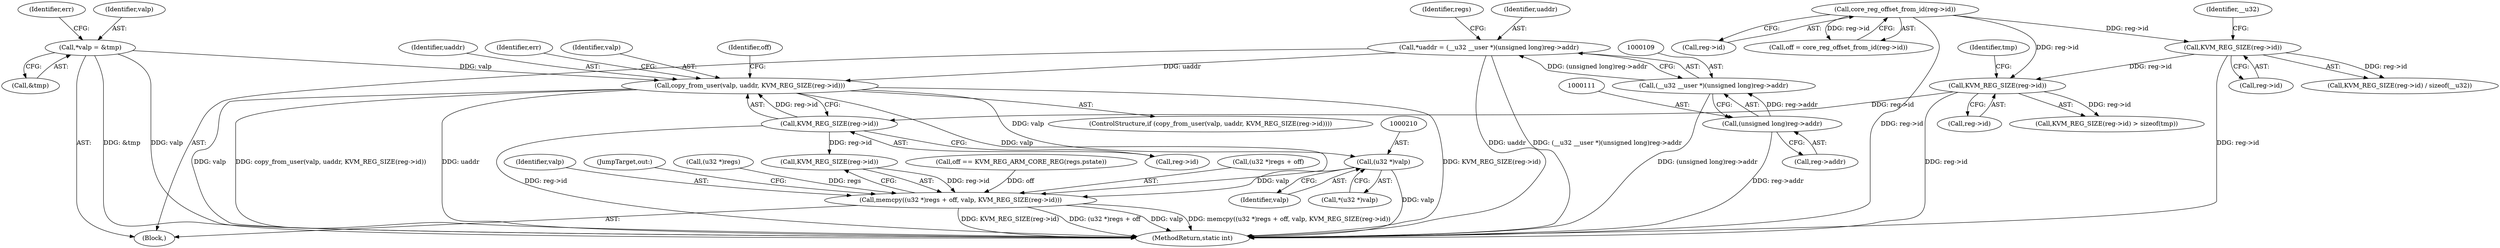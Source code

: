 digraph "1_linux_2a3f93459d689d990b3ecfbe782fec89b97d3279@API" {
"1000183" [label="(Call,copy_from_user(valp, uaddr, KVM_REG_SIZE(reg->id)))"];
"1000131" [label="(Call,*valp = &tmp)"];
"1000106" [label="(Call,*uaddr = (__u32 __user *)(unsigned long)reg->addr)"];
"1000108" [label="(Call,(__u32 __user *)(unsigned long)reg->addr)"];
"1000110" [label="(Call,(unsigned long)reg->addr)"];
"1000186" [label="(Call,KVM_REG_SIZE(reg->id))"];
"1000173" [label="(Call,KVM_REG_SIZE(reg->id))"];
"1000142" [label="(Call,core_reg_offset_from_id(reg->id))"];
"1000155" [label="(Call,KVM_REG_SIZE(reg->id))"];
"1000209" [label="(Call,(u32 *)valp)"];
"1000232" [label="(Call,memcpy((u32 *)regs + off, valp, KVM_REG_SIZE(reg->id)))"];
"1000209" [label="(Call,(u32 *)valp)"];
"1000133" [label="(Call,&tmp)"];
"1000173" [label="(Call,KVM_REG_SIZE(reg->id))"];
"1000143" [label="(Call,reg->id)"];
"1000192" [label="(Identifier,err)"];
"1000239" [label="(Call,KVM_REG_SIZE(reg->id))"];
"1000156" [label="(Call,reg->id)"];
"1000186" [label="(Call,KVM_REG_SIZE(reg->id))"];
"1000184" [label="(Identifier,valp)"];
"1000155" [label="(Call,KVM_REG_SIZE(reg->id))"];
"1000182" [label="(ControlStructure,if (copy_from_user(valp, uaddr, KVM_REG_SIZE(reg->id))))"];
"1000174" [label="(Call,reg->id)"];
"1000198" [label="(Identifier,off)"];
"1000142" [label="(Call,core_reg_offset_from_id(reg->id))"];
"1000140" [label="(Call,off = core_reg_offset_from_id(reg->id))"];
"1000110" [label="(Call,(unsigned long)reg->addr)"];
"1000187" [label="(Call,reg->id)"];
"1000211" [label="(Identifier,valp)"];
"1000234" [label="(Call,(u32 *)regs)"];
"1000138" [label="(Identifier,err)"];
"1000183" [label="(Call,copy_from_user(valp, uaddr, KVM_REG_SIZE(reg->id)))"];
"1000108" [label="(Call,(__u32 __user *)(unsigned long)reg->addr)"];
"1000178" [label="(Identifier,tmp)"];
"1000197" [label="(Call,off == KVM_REG_ARM_CORE_REG(regs.pstate))"];
"1000117" [label="(Identifier,regs)"];
"1000233" [label="(Call,(u32 *)regs + off)"];
"1000107" [label="(Identifier,uaddr)"];
"1000106" [label="(Call,*uaddr = (__u32 __user *)(unsigned long)reg->addr)"];
"1000112" [label="(Call,reg->addr)"];
"1000238" [label="(Identifier,valp)"];
"1000132" [label="(Identifier,valp)"];
"1000232" [label="(Call,memcpy((u32 *)regs + off, valp, KVM_REG_SIZE(reg->id)))"];
"1000243" [label="(JumpTarget,out:)"];
"1000154" [label="(Call,KVM_REG_SIZE(reg->id) / sizeof(__u32))"];
"1000208" [label="(Call,*(u32 *)valp)"];
"1000172" [label="(Call,KVM_REG_SIZE(reg->id) > sizeof(tmp))"];
"1000246" [label="(MethodReturn,static int)"];
"1000160" [label="(Identifier,__u32)"];
"1000131" [label="(Call,*valp = &tmp)"];
"1000104" [label="(Block,)"];
"1000185" [label="(Identifier,uaddr)"];
"1000183" -> "1000182"  [label="AST: "];
"1000183" -> "1000186"  [label="CFG: "];
"1000184" -> "1000183"  [label="AST: "];
"1000185" -> "1000183"  [label="AST: "];
"1000186" -> "1000183"  [label="AST: "];
"1000192" -> "1000183"  [label="CFG: "];
"1000198" -> "1000183"  [label="CFG: "];
"1000183" -> "1000246"  [label="DDG: uaddr"];
"1000183" -> "1000246"  [label="DDG: KVM_REG_SIZE(reg->id)"];
"1000183" -> "1000246"  [label="DDG: valp"];
"1000183" -> "1000246"  [label="DDG: copy_from_user(valp, uaddr, KVM_REG_SIZE(reg->id))"];
"1000131" -> "1000183"  [label="DDG: valp"];
"1000106" -> "1000183"  [label="DDG: uaddr"];
"1000186" -> "1000183"  [label="DDG: reg->id"];
"1000183" -> "1000209"  [label="DDG: valp"];
"1000183" -> "1000232"  [label="DDG: valp"];
"1000131" -> "1000104"  [label="AST: "];
"1000131" -> "1000133"  [label="CFG: "];
"1000132" -> "1000131"  [label="AST: "];
"1000133" -> "1000131"  [label="AST: "];
"1000138" -> "1000131"  [label="CFG: "];
"1000131" -> "1000246"  [label="DDG: valp"];
"1000131" -> "1000246"  [label="DDG: &tmp"];
"1000106" -> "1000104"  [label="AST: "];
"1000106" -> "1000108"  [label="CFG: "];
"1000107" -> "1000106"  [label="AST: "];
"1000108" -> "1000106"  [label="AST: "];
"1000117" -> "1000106"  [label="CFG: "];
"1000106" -> "1000246"  [label="DDG: (__u32 __user *)(unsigned long)reg->addr"];
"1000106" -> "1000246"  [label="DDG: uaddr"];
"1000108" -> "1000106"  [label="DDG: (unsigned long)reg->addr"];
"1000108" -> "1000110"  [label="CFG: "];
"1000109" -> "1000108"  [label="AST: "];
"1000110" -> "1000108"  [label="AST: "];
"1000108" -> "1000246"  [label="DDG: (unsigned long)reg->addr"];
"1000110" -> "1000108"  [label="DDG: reg->addr"];
"1000110" -> "1000112"  [label="CFG: "];
"1000111" -> "1000110"  [label="AST: "];
"1000112" -> "1000110"  [label="AST: "];
"1000110" -> "1000246"  [label="DDG: reg->addr"];
"1000186" -> "1000187"  [label="CFG: "];
"1000187" -> "1000186"  [label="AST: "];
"1000186" -> "1000246"  [label="DDG: reg->id"];
"1000173" -> "1000186"  [label="DDG: reg->id"];
"1000186" -> "1000239"  [label="DDG: reg->id"];
"1000173" -> "1000172"  [label="AST: "];
"1000173" -> "1000174"  [label="CFG: "];
"1000174" -> "1000173"  [label="AST: "];
"1000178" -> "1000173"  [label="CFG: "];
"1000173" -> "1000246"  [label="DDG: reg->id"];
"1000173" -> "1000172"  [label="DDG: reg->id"];
"1000142" -> "1000173"  [label="DDG: reg->id"];
"1000155" -> "1000173"  [label="DDG: reg->id"];
"1000142" -> "1000140"  [label="AST: "];
"1000142" -> "1000143"  [label="CFG: "];
"1000143" -> "1000142"  [label="AST: "];
"1000140" -> "1000142"  [label="CFG: "];
"1000142" -> "1000246"  [label="DDG: reg->id"];
"1000142" -> "1000140"  [label="DDG: reg->id"];
"1000142" -> "1000155"  [label="DDG: reg->id"];
"1000155" -> "1000154"  [label="AST: "];
"1000155" -> "1000156"  [label="CFG: "];
"1000156" -> "1000155"  [label="AST: "];
"1000160" -> "1000155"  [label="CFG: "];
"1000155" -> "1000246"  [label="DDG: reg->id"];
"1000155" -> "1000154"  [label="DDG: reg->id"];
"1000209" -> "1000208"  [label="AST: "];
"1000209" -> "1000211"  [label="CFG: "];
"1000210" -> "1000209"  [label="AST: "];
"1000211" -> "1000209"  [label="AST: "];
"1000208" -> "1000209"  [label="CFG: "];
"1000209" -> "1000246"  [label="DDG: valp"];
"1000209" -> "1000232"  [label="DDG: valp"];
"1000232" -> "1000104"  [label="AST: "];
"1000232" -> "1000239"  [label="CFG: "];
"1000233" -> "1000232"  [label="AST: "];
"1000238" -> "1000232"  [label="AST: "];
"1000239" -> "1000232"  [label="AST: "];
"1000243" -> "1000232"  [label="CFG: "];
"1000232" -> "1000246"  [label="DDG: KVM_REG_SIZE(reg->id)"];
"1000232" -> "1000246"  [label="DDG: (u32 *)regs + off"];
"1000232" -> "1000246"  [label="DDG: valp"];
"1000232" -> "1000246"  [label="DDG: memcpy((u32 *)regs + off, valp, KVM_REG_SIZE(reg->id))"];
"1000234" -> "1000232"  [label="DDG: regs"];
"1000197" -> "1000232"  [label="DDG: off"];
"1000239" -> "1000232"  [label="DDG: reg->id"];
}
